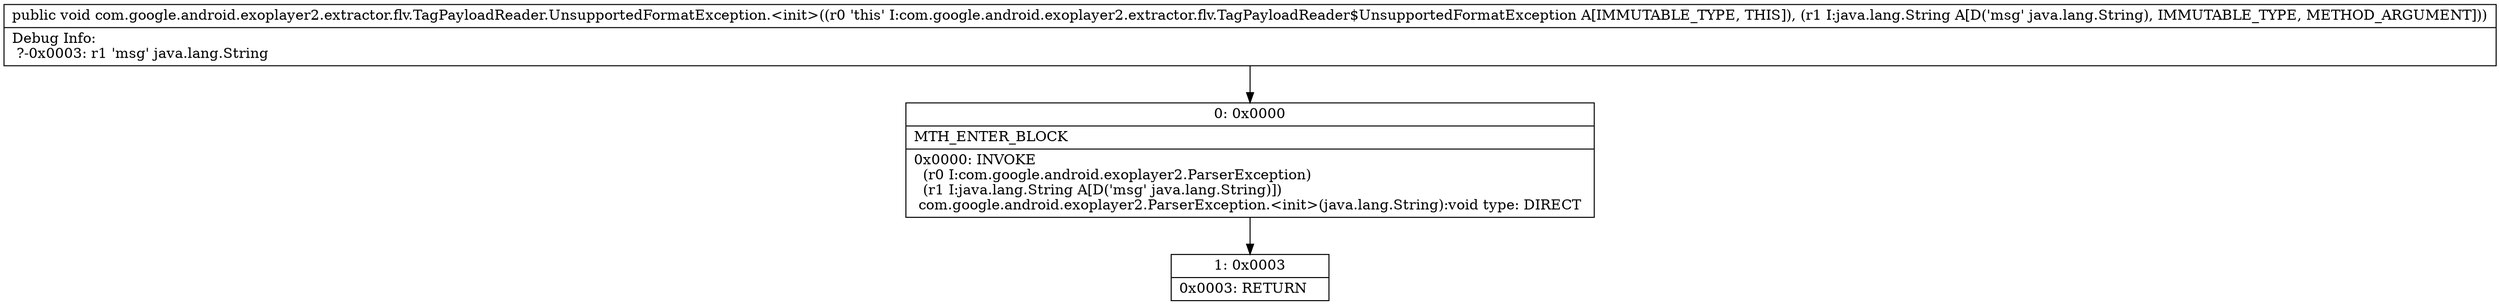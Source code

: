 digraph "CFG forcom.google.android.exoplayer2.extractor.flv.TagPayloadReader.UnsupportedFormatException.\<init\>(Ljava\/lang\/String;)V" {
Node_0 [shape=record,label="{0\:\ 0x0000|MTH_ENTER_BLOCK\l|0x0000: INVOKE  \l  (r0 I:com.google.android.exoplayer2.ParserException)\l  (r1 I:java.lang.String A[D('msg' java.lang.String)])\l com.google.android.exoplayer2.ParserException.\<init\>(java.lang.String):void type: DIRECT \l}"];
Node_1 [shape=record,label="{1\:\ 0x0003|0x0003: RETURN   \l}"];
MethodNode[shape=record,label="{public void com.google.android.exoplayer2.extractor.flv.TagPayloadReader.UnsupportedFormatException.\<init\>((r0 'this' I:com.google.android.exoplayer2.extractor.flv.TagPayloadReader$UnsupportedFormatException A[IMMUTABLE_TYPE, THIS]), (r1 I:java.lang.String A[D('msg' java.lang.String), IMMUTABLE_TYPE, METHOD_ARGUMENT]))  | Debug Info:\l  ?\-0x0003: r1 'msg' java.lang.String\l}"];
MethodNode -> Node_0;
Node_0 -> Node_1;
}

